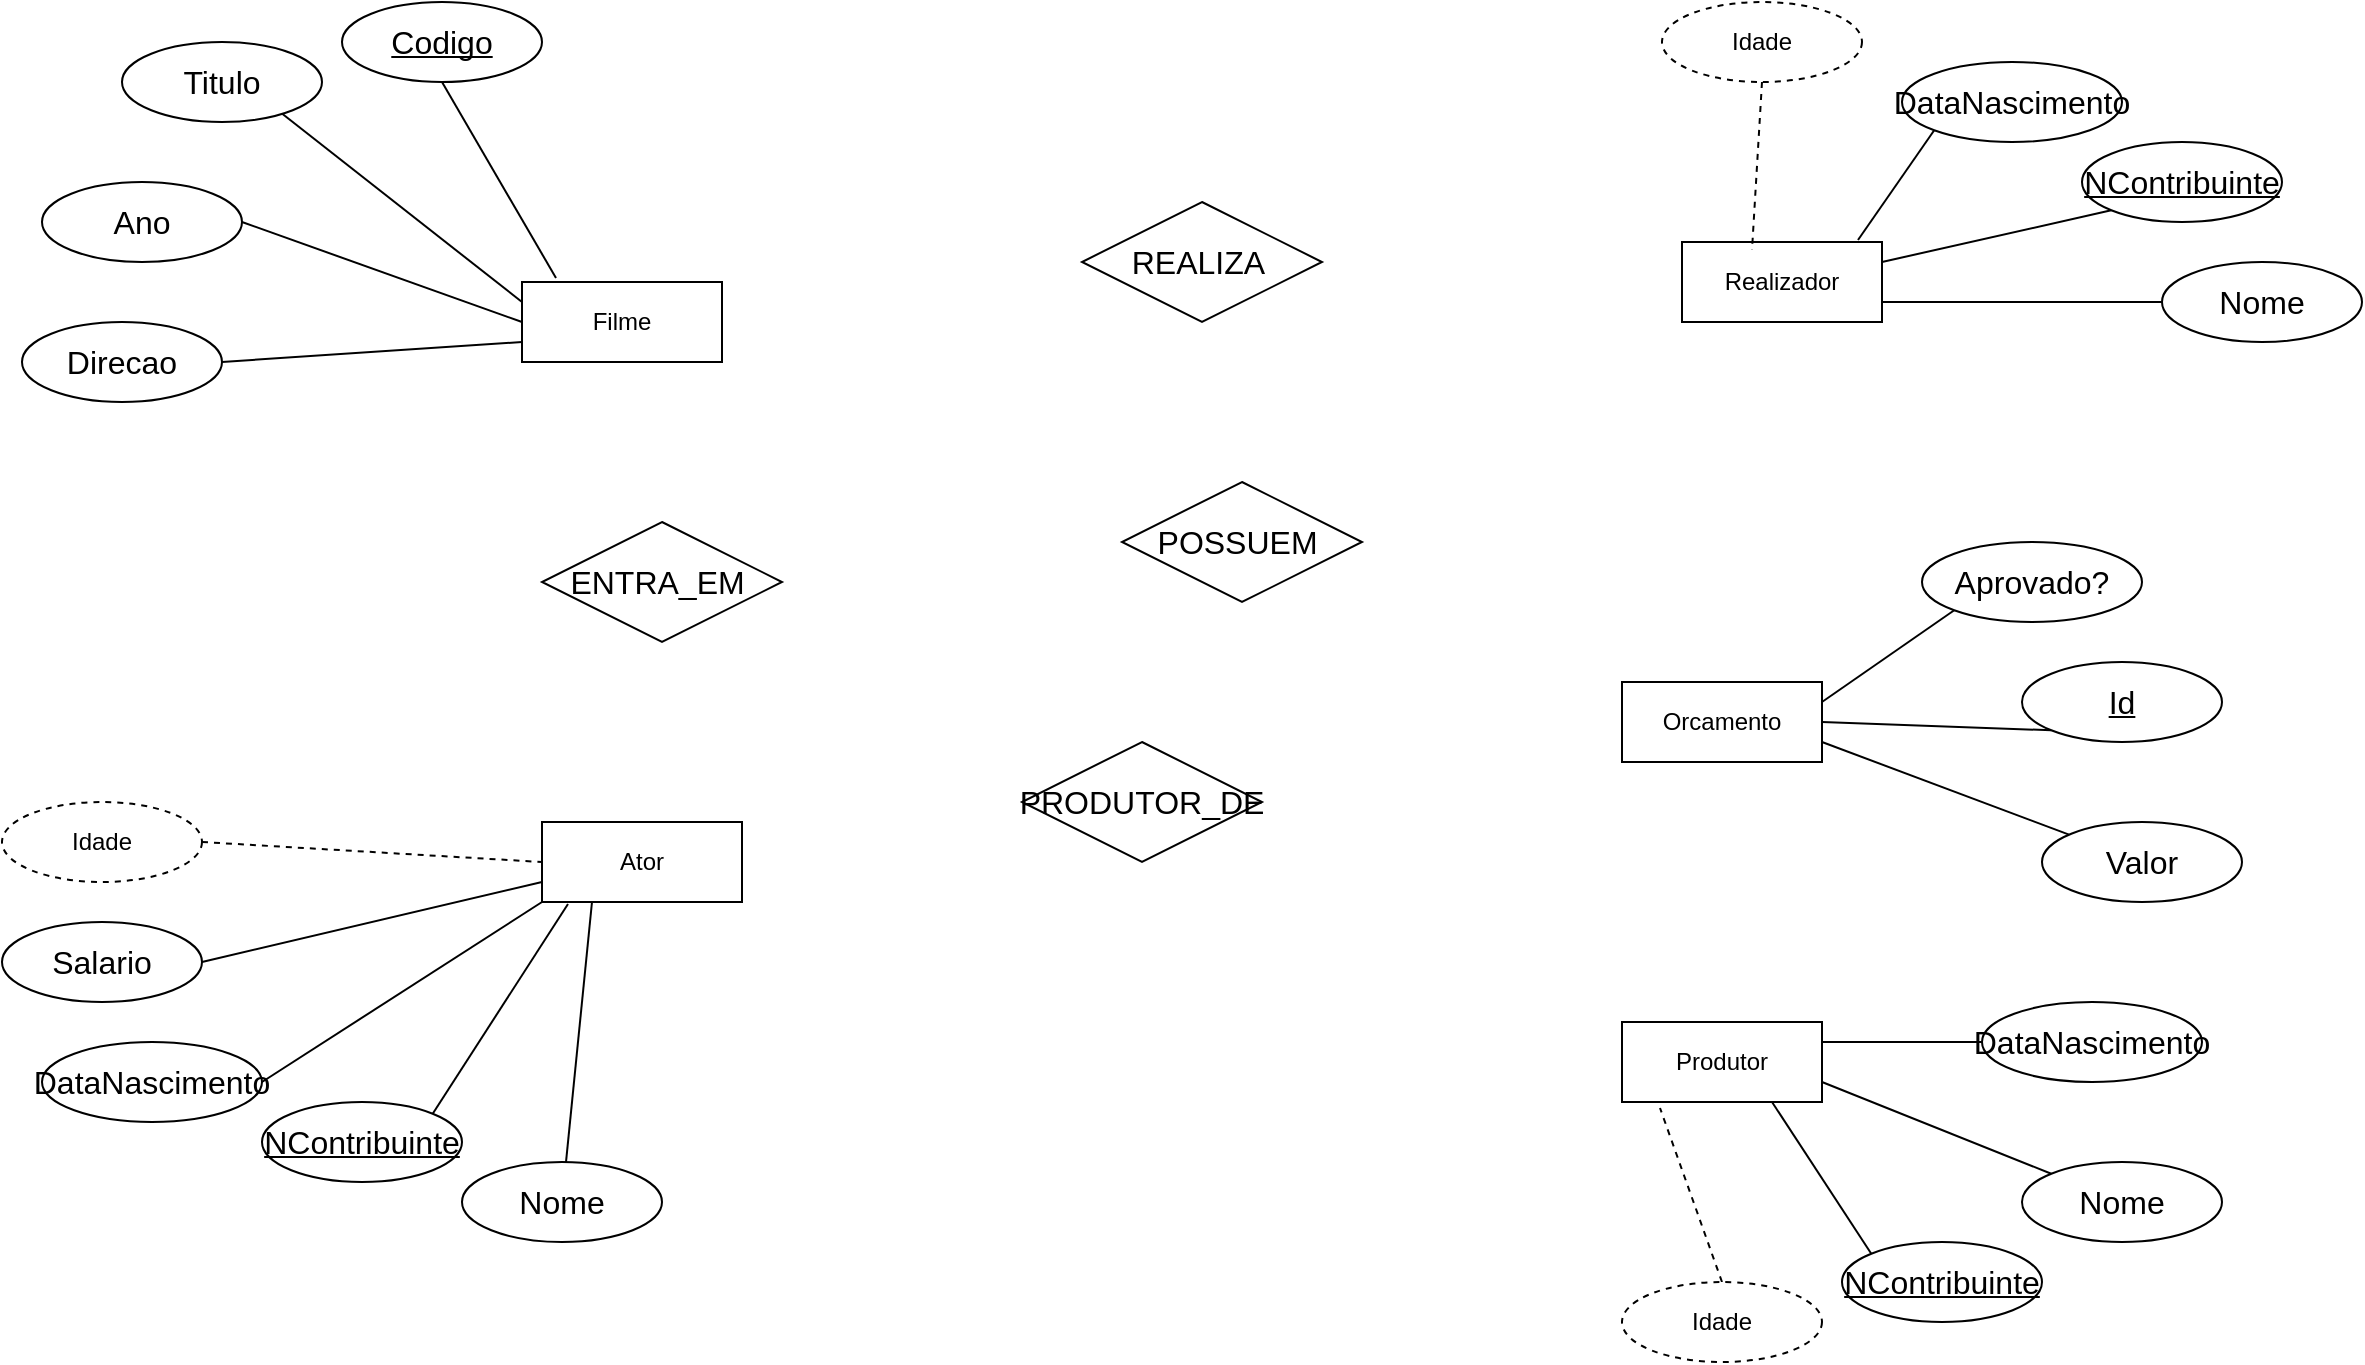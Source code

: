<mxfile version="28.2.5">
  <diagram name="Página-1" id="I2dQohfjC5Hd8kVMXi4x">
    <mxGraphModel dx="1426" dy="785" grid="1" gridSize="10" guides="1" tooltips="1" connect="1" arrows="1" fold="1" page="1" pageScale="1" pageWidth="1654" pageHeight="2336" math="0" shadow="0">
      <root>
        <mxCell id="0" />
        <mxCell id="1" parent="0" />
        <mxCell id="1FPxHmWZ5ht5fRr-nW28-1" value="Filme" style="whiteSpace=wrap;html=1;align=center;" parent="1" vertex="1">
          <mxGeometry x="320" y="290" width="100" height="40" as="geometry" />
        </mxCell>
        <mxCell id="1FPxHmWZ5ht5fRr-nW28-2" value="" style="endArrow=none;html=1;rounded=0;entryX=0.5;entryY=1;entryDx=0;entryDy=0;exitX=0.17;exitY=-0.05;exitDx=0;exitDy=0;exitPerimeter=0;" parent="1" source="1FPxHmWZ5ht5fRr-nW28-1" target="1FPxHmWZ5ht5fRr-nW28-3" edge="1">
          <mxGeometry relative="1" as="geometry">
            <mxPoint x="360" y="290" as="sourcePoint" />
            <mxPoint x="370" y="230" as="targetPoint" />
          </mxGeometry>
        </mxCell>
        <mxCell id="1FPxHmWZ5ht5fRr-nW28-3" value="&lt;span id=&quot;docs-internal-guid-ebaa7406-7fff-df21-6a28-34f55d43d8de&quot;&gt;&lt;span style=&quot;font-size: 12pt; font-family: Calibri, sans-serif; background-color: transparent; font-variant-numeric: normal; font-variant-east-asian: normal; font-variant-alternates: normal; font-variant-position: normal; font-variant-emoji: normal; text-decoration-skip-ink: none; vertical-align: baseline; white-space-collapse: preserve;&quot;&gt;Codigo&lt;/span&gt;&lt;/span&gt;" style="ellipse;whiteSpace=wrap;html=1;align=center;fontStyle=4;" parent="1" vertex="1">
          <mxGeometry x="230" y="150" width="100" height="40" as="geometry" />
        </mxCell>
        <mxCell id="1FPxHmWZ5ht5fRr-nW28-4" value="" style="endArrow=none;html=1;rounded=0;entryX=0.79;entryY=0.875;entryDx=0;entryDy=0;entryPerimeter=0;exitX=0;exitY=0.25;exitDx=0;exitDy=0;" parent="1" source="1FPxHmWZ5ht5fRr-nW28-1" target="1FPxHmWZ5ht5fRr-nW28-6" edge="1">
          <mxGeometry relative="1" as="geometry">
            <mxPoint x="245" y="280" as="sourcePoint" />
            <mxPoint x="189" y="229" as="targetPoint" />
          </mxGeometry>
        </mxCell>
        <mxCell id="1FPxHmWZ5ht5fRr-nW28-6" value="&lt;span style=&quot;font-size:12.0pt;font-family:&amp;quot;Calibri&amp;quot;,sans-serif;&lt;br/&gt;mso-fareast-font-family:Calibri;mso-ansi-language:PT;mso-fareast-language:PT;&lt;br/&gt;mso-bidi-language:AR-SA&quot;&gt;Titulo&lt;/span&gt;" style="ellipse;whiteSpace=wrap;html=1;align=center;" parent="1" vertex="1">
          <mxGeometry x="120" y="170" width="100" height="40" as="geometry" />
        </mxCell>
        <mxCell id="yfIUrhoMjeoyV1aitQ_c-1" value="" style="endArrow=none;html=1;rounded=0;entryX=1;entryY=0.5;entryDx=0;entryDy=0;exitX=0;exitY=0.5;exitDx=0;exitDy=0;" edge="1" parent="1" target="yfIUrhoMjeoyV1aitQ_c-2" source="1FPxHmWZ5ht5fRr-nW28-1">
          <mxGeometry relative="1" as="geometry">
            <mxPoint x="320" y="410" as="sourcePoint" />
            <mxPoint x="189" y="339" as="targetPoint" />
          </mxGeometry>
        </mxCell>
        <mxCell id="yfIUrhoMjeoyV1aitQ_c-2" value="&lt;span style=&quot;font-size:12.0pt;font-family:&amp;quot;Calibri&amp;quot;,sans-serif;&amp;lt;br/&amp;gt;mso-fareast-font-family:Calibri;mso-ansi-language:PT;mso-fareast-language:PT;&amp;lt;br/&amp;gt;mso-bidi-language:AR-SA&quot;&gt;Ano&lt;/span&gt;" style="ellipse;whiteSpace=wrap;html=1;align=center;" vertex="1" parent="1">
          <mxGeometry x="80" y="240" width="100" height="40" as="geometry" />
        </mxCell>
        <mxCell id="yfIUrhoMjeoyV1aitQ_c-3" value="" style="endArrow=none;html=1;rounded=0;entryX=1;entryY=0.5;entryDx=0;entryDy=0;exitX=0;exitY=0.75;exitDx=0;exitDy=0;" edge="1" parent="1" target="yfIUrhoMjeoyV1aitQ_c-4" source="1FPxHmWZ5ht5fRr-nW28-1">
          <mxGeometry relative="1" as="geometry">
            <mxPoint x="510" y="390" as="sourcePoint" />
            <mxPoint x="379" y="409" as="targetPoint" />
          </mxGeometry>
        </mxCell>
        <mxCell id="yfIUrhoMjeoyV1aitQ_c-4" value="&lt;span id=&quot;docs-internal-guid-3716849f-7fff-76ab-c086-65439337c8c7&quot;&gt;&lt;span style=&quot;font-size: 12pt; font-family: Calibri, sans-serif; background-color: transparent; font-variant-numeric: normal; font-variant-east-asian: normal; font-variant-alternates: normal; font-variant-position: normal; font-variant-emoji: normal; vertical-align: baseline; white-space-collapse: preserve;&quot;&gt;Direcao&lt;/span&gt;&lt;/span&gt;" style="ellipse;whiteSpace=wrap;html=1;align=center;" vertex="1" parent="1">
          <mxGeometry x="70" y="310" width="100" height="40" as="geometry" />
        </mxCell>
        <mxCell id="yfIUrhoMjeoyV1aitQ_c-5" value="Ator" style="whiteSpace=wrap;html=1;align=center;" vertex="1" parent="1">
          <mxGeometry x="330" y="560" width="100" height="40" as="geometry" />
        </mxCell>
        <mxCell id="yfIUrhoMjeoyV1aitQ_c-6" value="" style="endArrow=none;html=1;rounded=0;entryX=1;entryY=0;entryDx=0;entryDy=0;exitX=0.13;exitY=1.025;exitDx=0;exitDy=0;exitPerimeter=0;" edge="1" parent="1" source="yfIUrhoMjeoyV1aitQ_c-5" target="yfIUrhoMjeoyV1aitQ_c-7">
          <mxGeometry relative="1" as="geometry">
            <mxPoint x="330" y="808" as="sourcePoint" />
            <mxPoint x="273" y="710" as="targetPoint" />
          </mxGeometry>
        </mxCell>
        <mxCell id="yfIUrhoMjeoyV1aitQ_c-7" value="&lt;span id=&quot;docs-internal-guid-a73db363-7fff-aaf4-fc42-38332b3d3cb4&quot;&gt;&lt;span style=&quot;font-size: 12pt; font-family: Calibri, sans-serif; background-color: transparent; font-variant-numeric: normal; font-variant-east-asian: normal; font-variant-alternates: normal; font-variant-position: normal; font-variant-emoji: normal; text-decoration-skip-ink: none; vertical-align: baseline; white-space-collapse: preserve;&quot;&gt;NContribuinte&lt;/span&gt;&lt;/span&gt;" style="ellipse;whiteSpace=wrap;html=1;align=center;fontStyle=4;" vertex="1" parent="1">
          <mxGeometry x="190" y="700" width="100" height="40" as="geometry" />
        </mxCell>
        <mxCell id="yfIUrhoMjeoyV1aitQ_c-8" value="" style="endArrow=none;html=1;rounded=0;entryX=1;entryY=0.5;entryDx=0;entryDy=0;exitX=0;exitY=1;exitDx=0;exitDy=0;" edge="1" parent="1" source="yfIUrhoMjeoyV1aitQ_c-5" target="yfIUrhoMjeoyV1aitQ_c-9">
          <mxGeometry relative="1" as="geometry">
            <mxPoint x="270" y="850" as="sourcePoint" />
            <mxPoint x="139" y="779" as="targetPoint" />
          </mxGeometry>
        </mxCell>
        <mxCell id="yfIUrhoMjeoyV1aitQ_c-9" value="&lt;span id=&quot;docs-internal-guid-1d997552-7fff-d104-3208-8e50818a9966&quot;&gt;&lt;span style=&quot;font-size: 12pt; font-family: Calibri, sans-serif; background-color: transparent; font-variant-numeric: normal; font-variant-east-asian: normal; font-variant-alternates: normal; font-variant-position: normal; font-variant-emoji: normal; vertical-align: baseline; white-space-collapse: preserve;&quot;&gt;DataNascimento&lt;/span&gt;&lt;/span&gt;" style="ellipse;whiteSpace=wrap;html=1;align=center;" vertex="1" parent="1">
          <mxGeometry x="80" y="670" width="110" height="40" as="geometry" />
        </mxCell>
        <mxCell id="yfIUrhoMjeoyV1aitQ_c-10" value="" style="endArrow=none;html=1;rounded=0;exitX=0.25;exitY=1;exitDx=0;exitDy=0;" edge="1" parent="1" source="yfIUrhoMjeoyV1aitQ_c-5" target="yfIUrhoMjeoyV1aitQ_c-11">
          <mxGeometry relative="1" as="geometry">
            <mxPoint x="380" y="602" as="sourcePoint" />
            <mxPoint x="139" y="889" as="targetPoint" />
          </mxGeometry>
        </mxCell>
        <mxCell id="yfIUrhoMjeoyV1aitQ_c-11" value="&lt;span id=&quot;docs-internal-guid-53c1e11a-7fff-c2b4-9d5b-19d702ea0151&quot;&gt;&lt;span style=&quot;font-size: 12pt; font-family: Calibri, sans-serif; background-color: transparent; font-variant-numeric: normal; font-variant-east-asian: normal; font-variant-alternates: normal; font-variant-position: normal; font-variant-emoji: normal; vertical-align: baseline; white-space-collapse: preserve;&quot;&gt;Nome&lt;/span&gt;&lt;/span&gt;" style="ellipse;whiteSpace=wrap;html=1;align=center;" vertex="1" parent="1">
          <mxGeometry x="290" y="730" width="100" height="40" as="geometry" />
        </mxCell>
        <mxCell id="yfIUrhoMjeoyV1aitQ_c-12" value="" style="endArrow=none;html=1;rounded=0;entryX=1;entryY=0.5;entryDx=0;entryDy=0;exitX=0;exitY=0.75;exitDx=0;exitDy=0;" edge="1" parent="1" source="yfIUrhoMjeoyV1aitQ_c-5" target="yfIUrhoMjeoyV1aitQ_c-13">
          <mxGeometry relative="1" as="geometry">
            <mxPoint x="270" y="870" as="sourcePoint" />
            <mxPoint x="329" y="959" as="targetPoint" />
          </mxGeometry>
        </mxCell>
        <mxCell id="yfIUrhoMjeoyV1aitQ_c-13" value="&lt;span id=&quot;docs-internal-guid-f8d52f4b-7fff-a42e-fe9f-4c922991098c&quot;&gt;&lt;span style=&quot;font-size: 12pt; font-family: Calibri, sans-serif; background-color: transparent; font-variant-numeric: normal; font-variant-east-asian: normal; font-variant-alternates: normal; font-variant-position: normal; font-variant-emoji: normal; vertical-align: baseline; white-space-collapse: preserve;&quot;&gt;Salario&lt;/span&gt;&lt;/span&gt;" style="ellipse;whiteSpace=wrap;html=1;align=center;" vertex="1" parent="1">
          <mxGeometry x="60" y="610" width="100" height="40" as="geometry" />
        </mxCell>
        <mxCell id="yfIUrhoMjeoyV1aitQ_c-15" value="" style="endArrow=none;html=1;rounded=0;entryX=0;entryY=0.5;entryDx=0;entryDy=0;dashed=1;exitX=1;exitY=0.5;exitDx=0;exitDy=0;" edge="1" parent="1" source="yfIUrhoMjeoyV1aitQ_c-16" target="yfIUrhoMjeoyV1aitQ_c-5">
          <mxGeometry relative="1" as="geometry">
            <mxPoint x="170" y="570" as="sourcePoint" />
            <mxPoint x="330" y="570" as="targetPoint" />
          </mxGeometry>
        </mxCell>
        <mxCell id="yfIUrhoMjeoyV1aitQ_c-16" value="Idade" style="ellipse;whiteSpace=wrap;html=1;align=center;dashed=1;" vertex="1" parent="1">
          <mxGeometry x="60" y="550" width="100" height="40" as="geometry" />
        </mxCell>
        <mxCell id="yfIUrhoMjeoyV1aitQ_c-17" value="Realizador" style="whiteSpace=wrap;html=1;align=center;" vertex="1" parent="1">
          <mxGeometry x="900" y="270" width="100" height="40" as="geometry" />
        </mxCell>
        <mxCell id="yfIUrhoMjeoyV1aitQ_c-18" value="" style="endArrow=none;html=1;rounded=0;entryX=0;entryY=1;entryDx=0;entryDy=0;exitX=1;exitY=0.25;exitDx=0;exitDy=0;" edge="1" parent="1" source="yfIUrhoMjeoyV1aitQ_c-17" target="yfIUrhoMjeoyV1aitQ_c-19">
          <mxGeometry relative="1" as="geometry">
            <mxPoint x="1253" y="121" as="sourcePoint" />
            <mxPoint x="1183" y="230" as="targetPoint" />
          </mxGeometry>
        </mxCell>
        <mxCell id="yfIUrhoMjeoyV1aitQ_c-19" value="&lt;span id=&quot;docs-internal-guid-a73db363-7fff-aaf4-fc42-38332b3d3cb4&quot;&gt;&lt;span style=&quot;font-size: 12pt; font-family: Calibri, sans-serif; background-color: transparent; font-variant-numeric: normal; font-variant-east-asian: normal; font-variant-alternates: normal; font-variant-position: normal; font-variant-emoji: normal; text-decoration-skip-ink: none; vertical-align: baseline; white-space-collapse: preserve;&quot;&gt;NContribuinte&lt;/span&gt;&lt;/span&gt;" style="ellipse;whiteSpace=wrap;html=1;align=center;fontStyle=4;" vertex="1" parent="1">
          <mxGeometry x="1100" y="220" width="100" height="40" as="geometry" />
        </mxCell>
        <mxCell id="yfIUrhoMjeoyV1aitQ_c-20" value="" style="endArrow=none;html=1;rounded=0;entryX=0.88;entryY=-0.025;entryDx=0;entryDy=0;exitX=0;exitY=1;exitDx=0;exitDy=0;entryPerimeter=0;" edge="1" parent="1" source="yfIUrhoMjeoyV1aitQ_c-21" target="yfIUrhoMjeoyV1aitQ_c-17">
          <mxGeometry relative="1" as="geometry">
            <mxPoint x="1020" y="225" as="sourcePoint" />
            <mxPoint x="880" y="315" as="targetPoint" />
          </mxGeometry>
        </mxCell>
        <mxCell id="yfIUrhoMjeoyV1aitQ_c-21" value="&lt;span id=&quot;docs-internal-guid-1d997552-7fff-d104-3208-8e50818a9966&quot;&gt;&lt;span style=&quot;font-size: 12pt; font-family: Calibri, sans-serif; background-color: transparent; font-variant-numeric: normal; font-variant-east-asian: normal; font-variant-alternates: normal; font-variant-position: normal; font-variant-emoji: normal; vertical-align: baseline; white-space-collapse: preserve;&quot;&gt;DataNascimento&lt;/span&gt;&lt;/span&gt;" style="ellipse;whiteSpace=wrap;html=1;align=center;" vertex="1" parent="1">
          <mxGeometry x="1010" y="180" width="110" height="40" as="geometry" />
        </mxCell>
        <mxCell id="yfIUrhoMjeoyV1aitQ_c-22" value="" style="endArrow=none;html=1;rounded=0;exitX=1;exitY=0.75;exitDx=0;exitDy=0;" edge="1" parent="1" source="yfIUrhoMjeoyV1aitQ_c-17" target="yfIUrhoMjeoyV1aitQ_c-23">
          <mxGeometry relative="1" as="geometry">
            <mxPoint x="1265" y="120" as="sourcePoint" />
            <mxPoint x="1049" y="409" as="targetPoint" />
          </mxGeometry>
        </mxCell>
        <mxCell id="yfIUrhoMjeoyV1aitQ_c-23" value="&lt;span id=&quot;docs-internal-guid-53c1e11a-7fff-c2b4-9d5b-19d702ea0151&quot;&gt;&lt;span style=&quot;font-size: 12pt; font-family: Calibri, sans-serif; background-color: transparent; font-variant-numeric: normal; font-variant-east-asian: normal; font-variant-alternates: normal; font-variant-position: normal; font-variant-emoji: normal; vertical-align: baseline; white-space-collapse: preserve;&quot;&gt;Nome&lt;/span&gt;&lt;/span&gt;" style="ellipse;whiteSpace=wrap;html=1;align=center;" vertex="1" parent="1">
          <mxGeometry x="1140" y="280" width="100" height="40" as="geometry" />
        </mxCell>
        <mxCell id="yfIUrhoMjeoyV1aitQ_c-26" value="" style="endArrow=none;html=1;rounded=0;entryX=0.35;entryY=0.1;entryDx=0;entryDy=0;dashed=1;entryPerimeter=0;exitX=0.5;exitY=1;exitDx=0;exitDy=0;exitPerimeter=0;" edge="1" parent="1" source="yfIUrhoMjeoyV1aitQ_c-27" target="yfIUrhoMjeoyV1aitQ_c-17">
          <mxGeometry relative="1" as="geometry">
            <mxPoint x="940" y="190" as="sourcePoint" />
            <mxPoint x="1240" y="100" as="targetPoint" />
          </mxGeometry>
        </mxCell>
        <mxCell id="yfIUrhoMjeoyV1aitQ_c-27" value="Idade" style="ellipse;whiteSpace=wrap;html=1;align=center;dashed=1;" vertex="1" parent="1">
          <mxGeometry x="890" y="150" width="100" height="40" as="geometry" />
        </mxCell>
        <mxCell id="yfIUrhoMjeoyV1aitQ_c-28" value="Produtor" style="whiteSpace=wrap;html=1;align=center;" vertex="1" parent="1">
          <mxGeometry x="870" y="660" width="100" height="40" as="geometry" />
        </mxCell>
        <mxCell id="yfIUrhoMjeoyV1aitQ_c-29" value="" style="endArrow=none;html=1;rounded=0;entryX=0;entryY=0;entryDx=0;entryDy=0;exitX=0.75;exitY=1;exitDx=0;exitDy=0;" edge="1" parent="1" source="yfIUrhoMjeoyV1aitQ_c-28" target="yfIUrhoMjeoyV1aitQ_c-30">
          <mxGeometry relative="1" as="geometry">
            <mxPoint x="1223" y="511" as="sourcePoint" />
            <mxPoint x="1153" y="620" as="targetPoint" />
          </mxGeometry>
        </mxCell>
        <mxCell id="yfIUrhoMjeoyV1aitQ_c-30" value="&lt;span id=&quot;docs-internal-guid-a73db363-7fff-aaf4-fc42-38332b3d3cb4&quot;&gt;&lt;span style=&quot;font-size: 12pt; font-family: Calibri, sans-serif; background-color: transparent; font-variant-numeric: normal; font-variant-east-asian: normal; font-variant-alternates: normal; font-variant-position: normal; font-variant-emoji: normal; text-decoration-skip-ink: none; vertical-align: baseline; white-space-collapse: preserve;&quot;&gt;NContribuinte&lt;/span&gt;&lt;/span&gt;" style="ellipse;whiteSpace=wrap;html=1;align=center;fontStyle=4;" vertex="1" parent="1">
          <mxGeometry x="980" y="770" width="100" height="40" as="geometry" />
        </mxCell>
        <mxCell id="yfIUrhoMjeoyV1aitQ_c-31" value="" style="endArrow=none;html=1;rounded=0;entryX=1;entryY=0.25;entryDx=0;entryDy=0;exitX=0;exitY=0.5;exitDx=0;exitDy=0;" edge="1" parent="1" source="yfIUrhoMjeoyV1aitQ_c-32" target="yfIUrhoMjeoyV1aitQ_c-28">
          <mxGeometry relative="1" as="geometry">
            <mxPoint x="990" y="615" as="sourcePoint" />
            <mxPoint x="850" y="705" as="targetPoint" />
          </mxGeometry>
        </mxCell>
        <mxCell id="yfIUrhoMjeoyV1aitQ_c-32" value="&lt;span id=&quot;docs-internal-guid-1d997552-7fff-d104-3208-8e50818a9966&quot;&gt;&lt;span style=&quot;font-size: 12pt; font-family: Calibri, sans-serif; background-color: transparent; font-variant-numeric: normal; font-variant-east-asian: normal; font-variant-alternates: normal; font-variant-position: normal; font-variant-emoji: normal; vertical-align: baseline; white-space-collapse: preserve;&quot;&gt;DataNascimento&lt;/span&gt;&lt;/span&gt;" style="ellipse;whiteSpace=wrap;html=1;align=center;" vertex="1" parent="1">
          <mxGeometry x="1050" y="650" width="110" height="40" as="geometry" />
        </mxCell>
        <mxCell id="yfIUrhoMjeoyV1aitQ_c-33" value="" style="endArrow=none;html=1;rounded=0;exitX=1;exitY=0.75;exitDx=0;exitDy=0;" edge="1" parent="1" source="yfIUrhoMjeoyV1aitQ_c-28" target="yfIUrhoMjeoyV1aitQ_c-34">
          <mxGeometry relative="1" as="geometry">
            <mxPoint x="1235" y="510" as="sourcePoint" />
            <mxPoint x="1019" y="799" as="targetPoint" />
          </mxGeometry>
        </mxCell>
        <mxCell id="yfIUrhoMjeoyV1aitQ_c-34" value="&lt;span id=&quot;docs-internal-guid-53c1e11a-7fff-c2b4-9d5b-19d702ea0151&quot;&gt;&lt;span style=&quot;font-size: 12pt; font-family: Calibri, sans-serif; background-color: transparent; font-variant-numeric: normal; font-variant-east-asian: normal; font-variant-alternates: normal; font-variant-position: normal; font-variant-emoji: normal; vertical-align: baseline; white-space-collapse: preserve;&quot;&gt;Nome&lt;/span&gt;&lt;/span&gt;" style="ellipse;whiteSpace=wrap;html=1;align=center;" vertex="1" parent="1">
          <mxGeometry x="1070" y="730" width="100" height="40" as="geometry" />
        </mxCell>
        <mxCell id="yfIUrhoMjeoyV1aitQ_c-37" value="" style="endArrow=none;html=1;rounded=0;entryX=0.19;entryY=1.075;entryDx=0;entryDy=0;dashed=1;exitX=0.5;exitY=0;exitDx=0;exitDy=0;entryPerimeter=0;" edge="1" parent="1" source="yfIUrhoMjeoyV1aitQ_c-38" target="yfIUrhoMjeoyV1aitQ_c-28">
          <mxGeometry relative="1" as="geometry">
            <mxPoint x="1050" y="480" as="sourcePoint" />
            <mxPoint x="1210" y="490" as="targetPoint" />
          </mxGeometry>
        </mxCell>
        <mxCell id="yfIUrhoMjeoyV1aitQ_c-38" value="Idade" style="ellipse;whiteSpace=wrap;html=1;align=center;dashed=1;" vertex="1" parent="1">
          <mxGeometry x="870" y="790" width="100" height="40" as="geometry" />
        </mxCell>
        <mxCell id="yfIUrhoMjeoyV1aitQ_c-40" value="Orcamento" style="whiteSpace=wrap;html=1;align=center;" vertex="1" parent="1">
          <mxGeometry x="870" y="490" width="100" height="40" as="geometry" />
        </mxCell>
        <mxCell id="yfIUrhoMjeoyV1aitQ_c-41" value="" style="endArrow=none;html=1;rounded=0;entryX=0;entryY=1;entryDx=0;entryDy=0;exitX=1;exitY=0.5;exitDx=0;exitDy=0;" edge="1" parent="1" source="yfIUrhoMjeoyV1aitQ_c-40" target="yfIUrhoMjeoyV1aitQ_c-42">
          <mxGeometry relative="1" as="geometry">
            <mxPoint x="1223" y="341" as="sourcePoint" />
            <mxPoint x="1153" y="450" as="targetPoint" />
          </mxGeometry>
        </mxCell>
        <mxCell id="yfIUrhoMjeoyV1aitQ_c-42" value="&lt;span id=&quot;docs-internal-guid-a73db363-7fff-aaf4-fc42-38332b3d3cb4&quot;&gt;&lt;span style=&quot;font-size: 12pt; font-family: Calibri, sans-serif; background-color: transparent; font-variant-numeric: normal; font-variant-east-asian: normal; font-variant-alternates: normal; font-variant-position: normal; font-variant-emoji: normal; text-decoration-skip-ink: none; vertical-align: baseline; white-space-collapse: preserve;&quot;&gt;Id&lt;/span&gt;&lt;/span&gt;" style="ellipse;whiteSpace=wrap;html=1;align=center;fontStyle=4;" vertex="1" parent="1">
          <mxGeometry x="1070" y="480" width="100" height="40" as="geometry" />
        </mxCell>
        <mxCell id="yfIUrhoMjeoyV1aitQ_c-43" value="" style="endArrow=none;html=1;rounded=0;entryX=1;entryY=0.25;entryDx=0;entryDy=0;exitX=0;exitY=1;exitDx=0;exitDy=0;" edge="1" parent="1" source="yfIUrhoMjeoyV1aitQ_c-44" target="yfIUrhoMjeoyV1aitQ_c-40">
          <mxGeometry relative="1" as="geometry">
            <mxPoint x="990" y="445" as="sourcePoint" />
            <mxPoint x="850" y="535" as="targetPoint" />
          </mxGeometry>
        </mxCell>
        <mxCell id="yfIUrhoMjeoyV1aitQ_c-44" value="&lt;span id=&quot;docs-internal-guid-1d997552-7fff-d104-3208-8e50818a9966&quot;&gt;&lt;span style=&quot;font-size: 12pt; font-family: Calibri, sans-serif; background-color: transparent; font-variant-numeric: normal; font-variant-east-asian: normal; font-variant-alternates: normal; font-variant-position: normal; font-variant-emoji: normal; vertical-align: baseline; white-space-collapse: preserve;&quot;&gt;Aprovado?&lt;/span&gt;&lt;/span&gt;" style="ellipse;whiteSpace=wrap;html=1;align=center;" vertex="1" parent="1">
          <mxGeometry x="1020" y="420" width="110" height="40" as="geometry" />
        </mxCell>
        <mxCell id="yfIUrhoMjeoyV1aitQ_c-45" value="" style="endArrow=none;html=1;rounded=0;exitX=1;exitY=0.75;exitDx=0;exitDy=0;" edge="1" parent="1" source="yfIUrhoMjeoyV1aitQ_c-40" target="yfIUrhoMjeoyV1aitQ_c-46">
          <mxGeometry relative="1" as="geometry">
            <mxPoint x="1235" y="340" as="sourcePoint" />
            <mxPoint x="1019" y="629" as="targetPoint" />
          </mxGeometry>
        </mxCell>
        <mxCell id="yfIUrhoMjeoyV1aitQ_c-46" value="&lt;span id=&quot;docs-internal-guid-53c1e11a-7fff-c2b4-9d5b-19d702ea0151&quot;&gt;&lt;span style=&quot;font-size: 12pt; font-family: Calibri, sans-serif; background-color: transparent; font-variant-numeric: normal; font-variant-east-asian: normal; font-variant-alternates: normal; font-variant-position: normal; font-variant-emoji: normal; vertical-align: baseline; white-space-collapse: preserve;&quot;&gt;Valor&lt;/span&gt;&lt;/span&gt;" style="ellipse;whiteSpace=wrap;html=1;align=center;" vertex="1" parent="1">
          <mxGeometry x="1080" y="560" width="100" height="40" as="geometry" />
        </mxCell>
        <mxCell id="yfIUrhoMjeoyV1aitQ_c-53" value="&lt;span id=&quot;docs-internal-guid-5d2d0053-7fff-05fe-c760-6d3a323af61f&quot;&gt;&lt;span style=&quot;font-size: 12pt; font-family: Calibri, sans-serif; background-color: transparent; font-variant-numeric: normal; font-variant-east-asian: normal; font-variant-alternates: normal; font-variant-position: normal; font-variant-emoji: normal; vertical-align: baseline; white-space-collapse: preserve;&quot;&gt;REALIZA &lt;/span&gt;&lt;/span&gt;" style="shape=rhombus;perimeter=rhombusPerimeter;whiteSpace=wrap;html=1;align=center;" vertex="1" parent="1">
          <mxGeometry x="600" y="250" width="120" height="60" as="geometry" />
        </mxCell>
        <mxCell id="yfIUrhoMjeoyV1aitQ_c-54" value="&lt;span id=&quot;docs-internal-guid-73402b92-7fff-25d4-021a-73f368209b64&quot;&gt;&lt;span style=&quot;font-size: 12pt; font-family: Calibri, sans-serif; background-color: transparent; font-variant-numeric: normal; font-variant-east-asian: normal; font-variant-alternates: normal; font-variant-position: normal; font-variant-emoji: normal; vertical-align: baseline; white-space-collapse: preserve;&quot;&gt;PRODUTOR_DE &lt;/span&gt;&lt;/span&gt;" style="shape=rhombus;perimeter=rhombusPerimeter;whiteSpace=wrap;html=1;align=center;" vertex="1" parent="1">
          <mxGeometry x="570" y="520" width="120" height="60" as="geometry" />
        </mxCell>
        <mxCell id="yfIUrhoMjeoyV1aitQ_c-55" value="&lt;span id=&quot;docs-internal-guid-472e4f13-7fff-cc11-d384-2b276d2c87c2&quot;&gt;&lt;span style=&quot;font-size: 12pt; font-family: Calibri, sans-serif; background-color: transparent; font-variant-numeric: normal; font-variant-east-asian: normal; font-variant-alternates: normal; font-variant-position: normal; font-variant-emoji: normal; vertical-align: baseline; white-space-collapse: preserve;&quot;&gt;ENTRA_EM &lt;/span&gt;&lt;/span&gt;" style="shape=rhombus;perimeter=rhombusPerimeter;whiteSpace=wrap;html=1;align=center;" vertex="1" parent="1">
          <mxGeometry x="330" y="410" width="120" height="60" as="geometry" />
        </mxCell>
        <mxCell id="yfIUrhoMjeoyV1aitQ_c-57" value="&lt;span id=&quot;docs-internal-guid-d4f6d46f-7fff-fb46-dea1-8a2acfc652f3&quot;&gt;&lt;span style=&quot;font-size: 12pt; font-family: Calibri, sans-serif; background-color: transparent; font-variant-numeric: normal; font-variant-east-asian: normal; font-variant-alternates: normal; font-variant-position: normal; font-variant-emoji: normal; vertical-align: baseline; white-space-collapse: preserve;&quot;&gt;POSSUEM &lt;/span&gt;&lt;/span&gt;" style="shape=rhombus;perimeter=rhombusPerimeter;whiteSpace=wrap;html=1;align=center;" vertex="1" parent="1">
          <mxGeometry x="620" y="390" width="120" height="60" as="geometry" />
        </mxCell>
      </root>
    </mxGraphModel>
  </diagram>
</mxfile>
